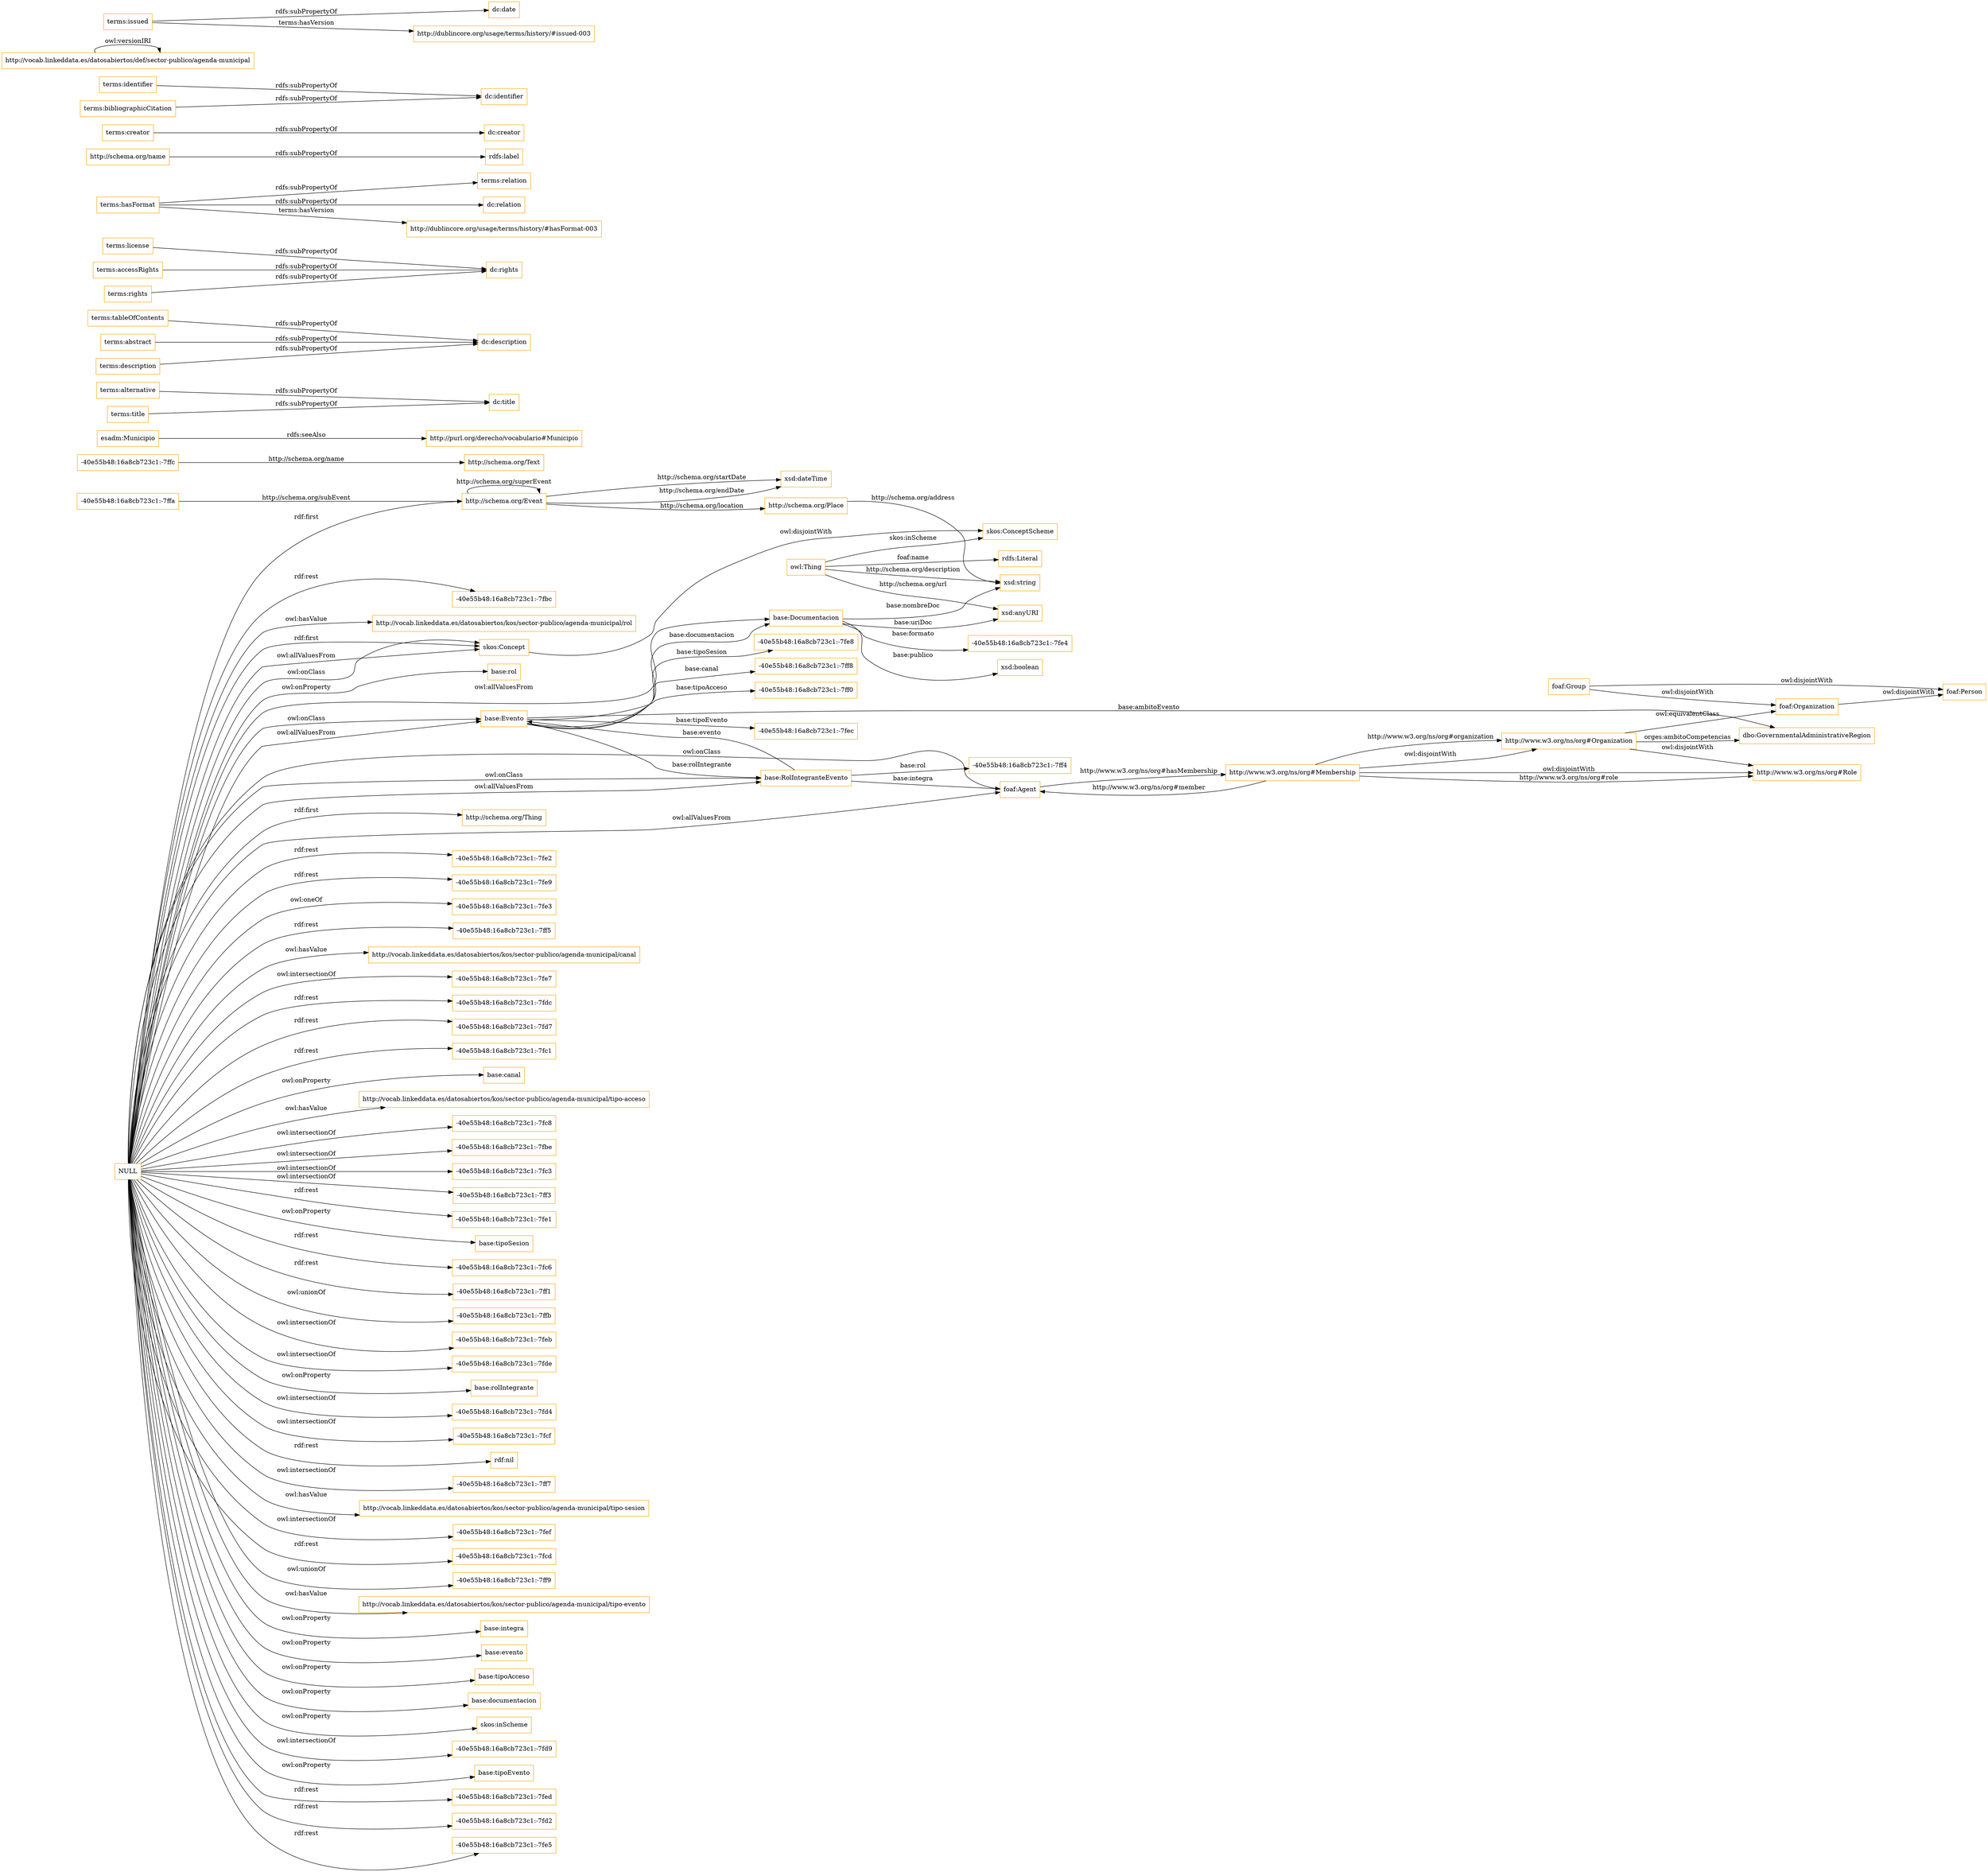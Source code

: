 digraph ar2dtool_diagram { 
rankdir=LR;
size="1501"
node [shape = rectangle, color="orange"]; "base:Documentacion" "dbo:GovernmentalAdministrativeRegion" "foaf:Agent" "-40e55b48:16a8cb723c1:-7ff0" "-40e55b48:16a8cb723c1:-7ff4" "base:Evento" "-40e55b48:16a8cb723c1:-7ffa" "skos:ConceptScheme" "http://schema.org/Event" "foaf:Person" "http://schema.org/Thing" "-40e55b48:16a8cb723c1:-7ffc" "foaf:Organization" "foaf:Group" "skos:Concept" "esadm:Municipio" "-40e55b48:16a8cb723c1:-7fec" "http://www.w3.org/ns/org#Organization" "http://www.w3.org/ns/org#Role" "-40e55b48:16a8cb723c1:-7fe8" "-40e55b48:16a8cb723c1:-7ff8" "base:RolIntegranteEvento" "http://schema.org/Place" "http://www.w3.org/ns/org#Membership" "http://schema.org/Text" ; /*classes style*/
	"terms:alternative" -> "dc:title" [ label = "rdfs:subPropertyOf" ];
	"terms:tableOfContents" -> "dc:description" [ label = "rdfs:subPropertyOf" ];
	"terms:license" -> "dc:rights" [ label = "rdfs:subPropertyOf" ];
	"terms:hasFormat" -> "terms:relation" [ label = "rdfs:subPropertyOf" ];
	"terms:hasFormat" -> "dc:relation" [ label = "rdfs:subPropertyOf" ];
	"terms:hasFormat" -> "http://dublincore.org/usage/terms/history/#hasFormat-003" [ label = "terms:hasVersion" ];
	"http://schema.org/name" -> "rdfs:label" [ label = "rdfs:subPropertyOf" ];
	"terms:creator" -> "dc:creator" [ label = "rdfs:subPropertyOf" ];
	"terms:accessRights" -> "dc:rights" [ label = "rdfs:subPropertyOf" ];
	"terms:title" -> "dc:title" [ label = "rdfs:subPropertyOf" ];
	"terms:abstract" -> "dc:description" [ label = "rdfs:subPropertyOf" ];
	"skos:Concept" -> "skos:ConceptScheme" [ label = "owl:disjointWith" ];
	"esadm:Municipio" -> "http://purl.org/derecho/vocabulario#Municipio" [ label = "rdfs:seeAlso" ];
	"http://www.w3.org/ns/org#Membership" -> "http://www.w3.org/ns/org#Role" [ label = "owl:disjointWith" ];
	"http://www.w3.org/ns/org#Membership" -> "http://www.w3.org/ns/org#Organization" [ label = "owl:disjointWith" ];
	"http://www.w3.org/ns/org#Organization" -> "http://www.w3.org/ns/org#Role" [ label = "owl:disjointWith" ];
	"http://www.w3.org/ns/org#Organization" -> "foaf:Organization" [ label = "owl:equivalentClass" ];
	"terms:identifier" -> "dc:identifier" [ label = "rdfs:subPropertyOf" ];
	"foaf:Organization" -> "foaf:Person" [ label = "owl:disjointWith" ];
	"NULL" -> "-40e55b48:16a8cb723c1:-7fe2" [ label = "rdf:rest" ];
	"NULL" -> "-40e55b48:16a8cb723c1:-7fe9" [ label = "rdf:rest" ];
	"NULL" -> "-40e55b48:16a8cb723c1:-7fe3" [ label = "owl:oneOf" ];
	"NULL" -> "-40e55b48:16a8cb723c1:-7ff5" [ label = "rdf:rest" ];
	"NULL" -> "http://vocab.linkeddata.es/datosabiertos/kos/sector-publico/agenda-municipal/canal" [ label = "owl:hasValue" ];
	"NULL" -> "skos:Concept" [ label = "rdf:first" ];
	"NULL" -> "-40e55b48:16a8cb723c1:-7fe7" [ label = "owl:intersectionOf" ];
	"NULL" -> "-40e55b48:16a8cb723c1:-7fdc" [ label = "rdf:rest" ];
	"NULL" -> "-40e55b48:16a8cb723c1:-7fd7" [ label = "rdf:rest" ];
	"NULL" -> "-40e55b48:16a8cb723c1:-7fc1" [ label = "rdf:rest" ];
	"NULL" -> "base:canal" [ label = "owl:onProperty" ];
	"NULL" -> "foaf:Agent" [ label = "owl:allValuesFrom" ];
	"NULL" -> "http://vocab.linkeddata.es/datosabiertos/kos/sector-publico/agenda-municipal/tipo-acceso" [ label = "owl:hasValue" ];
	"NULL" -> "-40e55b48:16a8cb723c1:-7fc8" [ label = "owl:intersectionOf" ];
	"NULL" -> "foaf:Agent" [ label = "owl:onClass" ];
	"NULL" -> "base:RolIntegranteEvento" [ label = "owl:onClass" ];
	"NULL" -> "-40e55b48:16a8cb723c1:-7fbe" [ label = "owl:intersectionOf" ];
	"NULL" -> "-40e55b48:16a8cb723c1:-7fc3" [ label = "owl:intersectionOf" ];
	"NULL" -> "-40e55b48:16a8cb723c1:-7ff3" [ label = "owl:intersectionOf" ];
	"NULL" -> "-40e55b48:16a8cb723c1:-7fe1" [ label = "rdf:rest" ];
	"NULL" -> "base:tipoSesion" [ label = "owl:onProperty" ];
	"NULL" -> "-40e55b48:16a8cb723c1:-7fc6" [ label = "rdf:rest" ];
	"NULL" -> "-40e55b48:16a8cb723c1:-7ff1" [ label = "rdf:rest" ];
	"NULL" -> "skos:Concept" [ label = "owl:allValuesFrom" ];
	"NULL" -> "-40e55b48:16a8cb723c1:-7ffb" [ label = "owl:unionOf" ];
	"NULL" -> "-40e55b48:16a8cb723c1:-7feb" [ label = "owl:intersectionOf" ];
	"NULL" -> "-40e55b48:16a8cb723c1:-7fde" [ label = "owl:intersectionOf" ];
	"NULL" -> "base:rolIntegrante" [ label = "owl:onProperty" ];
	"NULL" -> "-40e55b48:16a8cb723c1:-7fd4" [ label = "owl:intersectionOf" ];
	"NULL" -> "-40e55b48:16a8cb723c1:-7fcf" [ label = "owl:intersectionOf" ];
	"NULL" -> "rdf:nil" [ label = "rdf:rest" ];
	"NULL" -> "-40e55b48:16a8cb723c1:-7ff7" [ label = "owl:intersectionOf" ];
	"NULL" -> "http://vocab.linkeddata.es/datosabiertos/kos/sector-publico/agenda-municipal/tipo-sesion" [ label = "owl:hasValue" ];
	"NULL" -> "-40e55b48:16a8cb723c1:-7fef" [ label = "owl:intersectionOf" ];
	"NULL" -> "-40e55b48:16a8cb723c1:-7fcd" [ label = "rdf:rest" ];
	"NULL" -> "base:RolIntegranteEvento" [ label = "owl:allValuesFrom" ];
	"NULL" -> "-40e55b48:16a8cb723c1:-7ff9" [ label = "owl:unionOf" ];
	"NULL" -> "http://schema.org/Thing" [ label = "rdf:first" ];
	"NULL" -> "base:Documentacion" [ label = "owl:allValuesFrom" ];
	"NULL" -> "http://vocab.linkeddata.es/datosabiertos/kos/sector-publico/agenda-municipal/tipo-evento" [ label = "owl:hasValue" ];
	"NULL" -> "base:Evento" [ label = "owl:allValuesFrom" ];
	"NULL" -> "base:Evento" [ label = "owl:onClass" ];
	"NULL" -> "base:integra" [ label = "owl:onProperty" ];
	"NULL" -> "skos:Concept" [ label = "owl:onClass" ];
	"NULL" -> "base:evento" [ label = "owl:onProperty" ];
	"NULL" -> "http://schema.org/Event" [ label = "rdf:first" ];
	"NULL" -> "base:tipoAcceso" [ label = "owl:onProperty" ];
	"NULL" -> "base:documentacion" [ label = "owl:onProperty" ];
	"NULL" -> "skos:inScheme" [ label = "owl:onProperty" ];
	"NULL" -> "-40e55b48:16a8cb723c1:-7fd9" [ label = "owl:intersectionOf" ];
	"NULL" -> "base:tipoEvento" [ label = "owl:onProperty" ];
	"NULL" -> "-40e55b48:16a8cb723c1:-7fed" [ label = "rdf:rest" ];
	"NULL" -> "-40e55b48:16a8cb723c1:-7fd2" [ label = "rdf:rest" ];
	"NULL" -> "-40e55b48:16a8cb723c1:-7fe5" [ label = "rdf:rest" ];
	"NULL" -> "-40e55b48:16a8cb723c1:-7fbc" [ label = "rdf:rest" ];
	"NULL" -> "http://vocab.linkeddata.es/datosabiertos/kos/sector-publico/agenda-municipal/rol" [ label = "owl:hasValue" ];
	"NULL" -> "base:rol" [ label = "owl:onProperty" ];
	"terms:rights" -> "dc:rights" [ label = "rdfs:subPropertyOf" ];
	"http://vocab.linkeddata.es/datosabiertos/def/sector-publico/agenda-municipal" -> "http://vocab.linkeddata.es/datosabiertos/def/sector-publico/agenda-municipal" [ label = "owl:versionIRI" ];
	"terms:issued" -> "dc:date" [ label = "rdfs:subPropertyOf" ];
	"terms:issued" -> "http://dublincore.org/usage/terms/history/#issued-003" [ label = "terms:hasVersion" ];
	"terms:bibliographicCitation" -> "dc:identifier" [ label = "rdfs:subPropertyOf" ];
	"terms:description" -> "dc:description" [ label = "rdfs:subPropertyOf" ];
	"foaf:Group" -> "foaf:Person" [ label = "owl:disjointWith" ];
	"foaf:Group" -> "foaf:Organization" [ label = "owl:disjointWith" ];
	"http://schema.org/Event" -> "xsd:dateTime" [ label = "http://schema.org/startDate" ];
	"base:Evento" -> "-40e55b48:16a8cb723c1:-7fec" [ label = "base:tipoEvento" ];
	"owl:Thing" -> "rdfs:Literal" [ label = "foaf:name" ];
	"base:RolIntegranteEvento" -> "base:Evento" [ label = "base:evento" ];
	"base:Evento" -> "-40e55b48:16a8cb723c1:-7fe8" [ label = "base:tipoSesion" ];
	"base:Documentacion" -> "xsd:string" [ label = "base:nombreDoc" ];
	"owl:Thing" -> "xsd:anyURI" [ label = "http://schema.org/url" ];
	"base:RolIntegranteEvento" -> "foaf:Agent" [ label = "base:integra" ];
	"owl:Thing" -> "skos:ConceptScheme" [ label = "skos:inScheme" ];
	"base:RolIntegranteEvento" -> "-40e55b48:16a8cb723c1:-7ff4" [ label = "base:rol" ];
	"-40e55b48:16a8cb723c1:-7ffc" -> "http://schema.org/Text" [ label = "http://schema.org/name" ];
	"base:Evento" -> "base:RolIntegranteEvento" [ label = "base:rolIntegrante" ];
	"base:Evento" -> "-40e55b48:16a8cb723c1:-7ff8" [ label = "base:canal" ];
	"http://schema.org/Place" -> "xsd:string" [ label = "http://schema.org/address" ];
	"foaf:Agent" -> "http://www.w3.org/ns/org#Membership" [ label = "http://www.w3.org/ns/org#hasMembership" ];
	"base:Documentacion" -> "xsd:anyURI" [ label = "base:uriDoc" ];
	"http://www.w3.org/ns/org#Membership" -> "http://www.w3.org/ns/org#Organization" [ label = "http://www.w3.org/ns/org#organization" ];
	"http://schema.org/Event" -> "http://schema.org/Place" [ label = "http://schema.org/location" ];
	"http://www.w3.org/ns/org#Membership" -> "http://www.w3.org/ns/org#Role" [ label = "http://www.w3.org/ns/org#role" ];
	"base:Documentacion" -> "xsd:boolean" [ label = "base:publico" ];
	"http://schema.org/Event" -> "xsd:dateTime" [ label = "http://schema.org/endDate" ];
	"-40e55b48:16a8cb723c1:-7ffa" -> "http://schema.org/Event" [ label = "http://schema.org/subEvent" ];
	"base:Evento" -> "dbo:GovernmentalAdministrativeRegion" [ label = "base:ambitoEvento" ];
	"base:Evento" -> "-40e55b48:16a8cb723c1:-7ff0" [ label = "base:tipoAcceso" ];
	"http://www.w3.org/ns/org#Membership" -> "foaf:Agent" [ label = "http://www.w3.org/ns/org#member" ];
	"base:Documentacion" -> "-40e55b48:16a8cb723c1:-7fe4" [ label = "base:formato" ];
	"http://www.w3.org/ns/org#Organization" -> "dbo:GovernmentalAdministrativeRegion" [ label = "orges:ambitoCompetencias" ];
	"owl:Thing" -> "xsd:string" [ label = "http://schema.org/description" ];
	"http://schema.org/Event" -> "http://schema.org/Event" [ label = "http://schema.org/superEvent" ];
	"base:Evento" -> "base:Documentacion" [ label = "base:documentacion" ];

}

